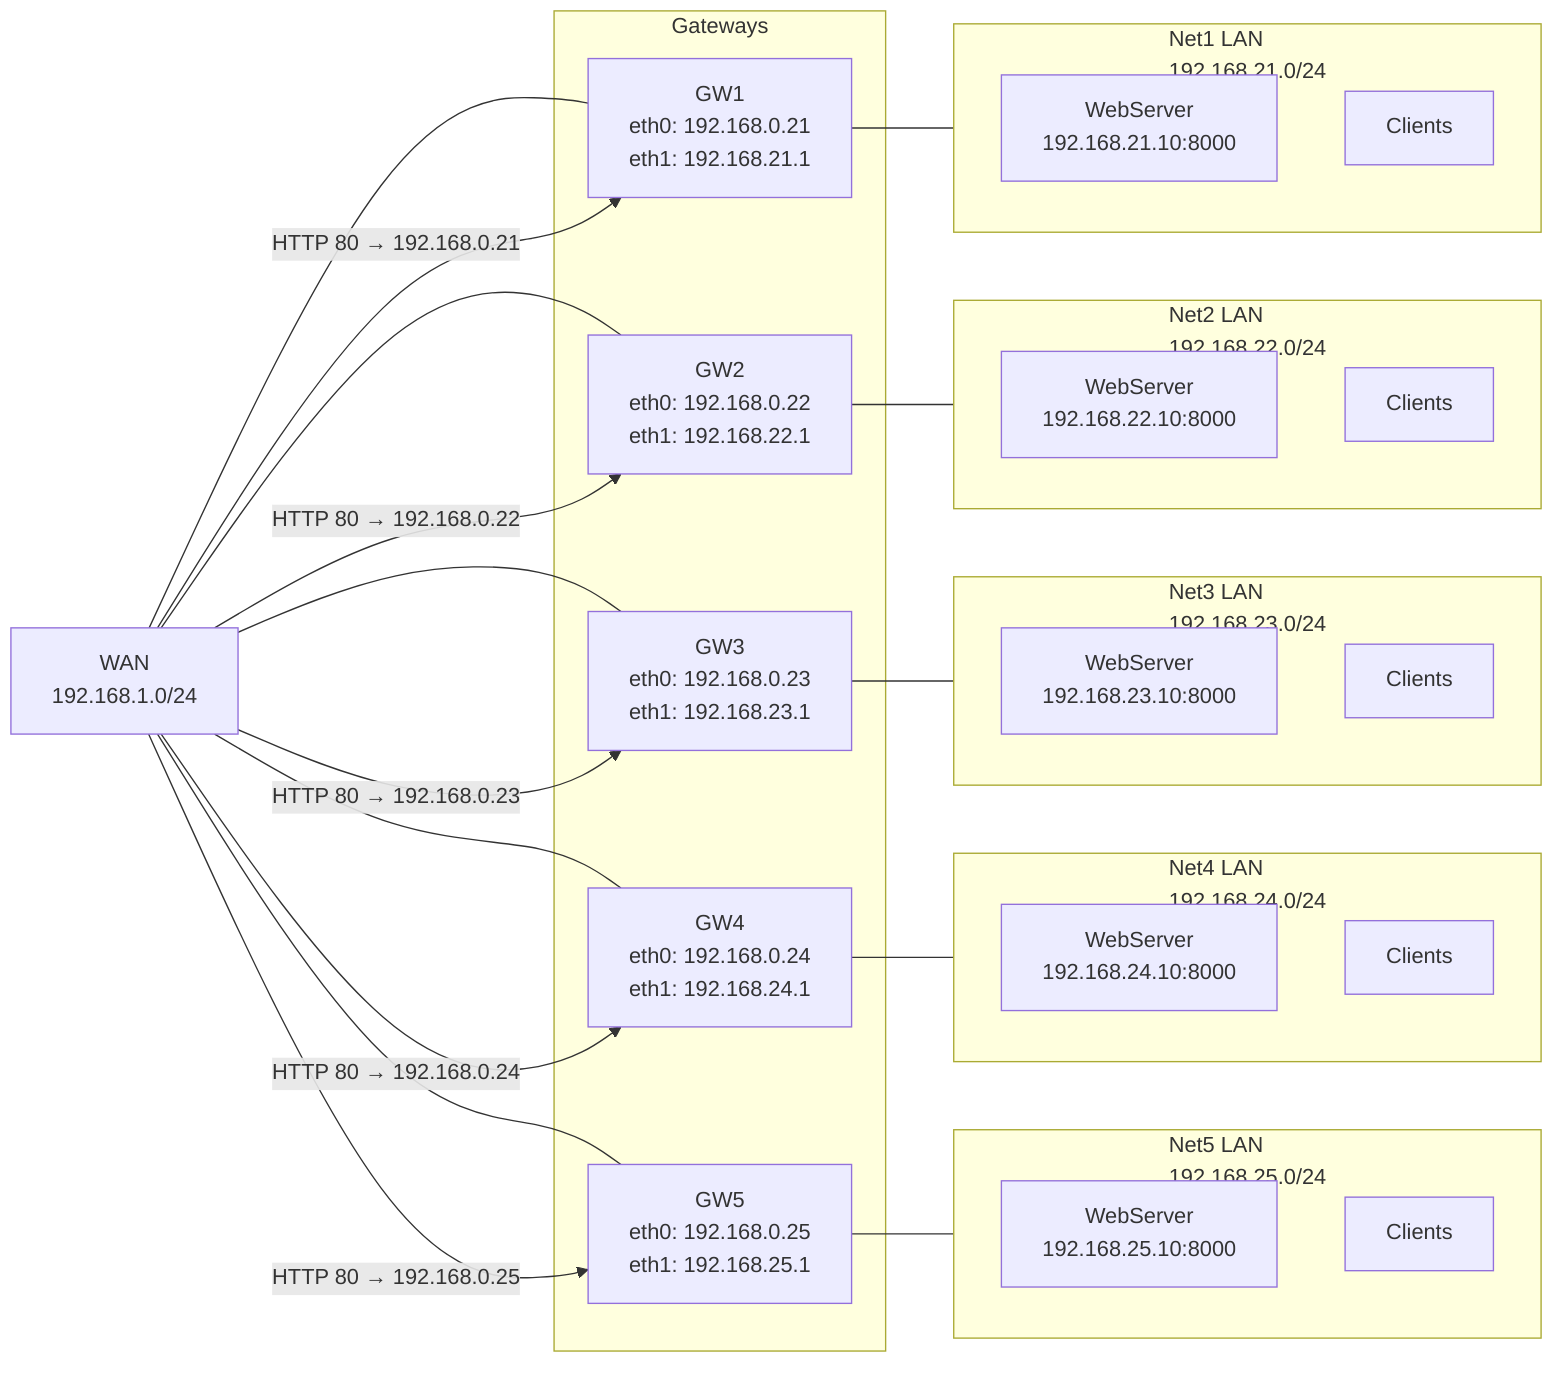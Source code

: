 graph LR

  %% ===== WAN =====
  WAN["WAN\n192.168.1.0/24"]

  %% ===== Gateways =====
  subgraph GW_Cluster["Gateways"]
    GW1["GW1\neth0: 192.168.0.21\neth1: 192.168.21.1"]
    GW2["GW2\neth0: 192.168.0.22\neth1: 192.168.22.1"]
    GW3["GW3\neth0: 192.168.0.23\neth1: 192.168.23.1"]
    GW4["GW4\neth0: 192.168.0.24\neth1: 192.168.24.1"]
    GW5["GW5\neth0: 192.168.0.25\neth1: 192.168.25.1"]
  end

  WAN --- GW1
  WAN --- GW2
  WAN --- GW3
  WAN --- GW4
  WAN --- GW5

  %% ===== Net1 =====
  subgraph Net1["Net1 LAN\n192.168.21.0/24"]
    WS1["WebServer\n192.168.21.10:8000"]
    C1["Clients"]
  end

  %% ===== Net2 =====
  subgraph Net2["Net2 LAN\n192.168.22.0/24"]
    WS2["WebServer\n192.168.22.10:8000"]
    C2["Clients"]
  end

  %% ===== Net3 =====
  subgraph Net3["Net3 LAN\n192.168.23.0/24"]
    WS3["WebServer\n192.168.23.10:8000"]
    C3["Clients"]
  end

  %% ===== Net4 =====
  subgraph Net4["Net4 LAN\n192.168.24.0/24"]
    WS4["WebServer\n192.168.24.10:8000"]
    C4["Clients"]
  end

  %% ===== Net5 =====
  subgraph Net5["Net5 LAN\n192.168.25.0/24"]
    WS5["WebServer\n192.168.25.10:8000"]
    C5["Clients"]
  end

  %% GW <-> LAN
  GW1 --- Net1
  GW2 --- Net2
  GW3 --- Net3
  GW4 --- Net4
  GW5 --- Net5

  %% External access notes (labels on edges)
  WAN -- "HTTP 80 → 192.168.0.21" --> GW1
  WAN -- "HTTP 80 → 192.168.0.22" --> GW2
  WAN -- "HTTP 80 → 192.168.0.23" --> GW3
  WAN -- "HTTP 80 → 192.168.0.24" --> GW4
  WAN -- "HTTP 80 → 192.168.0.25" --> GW5